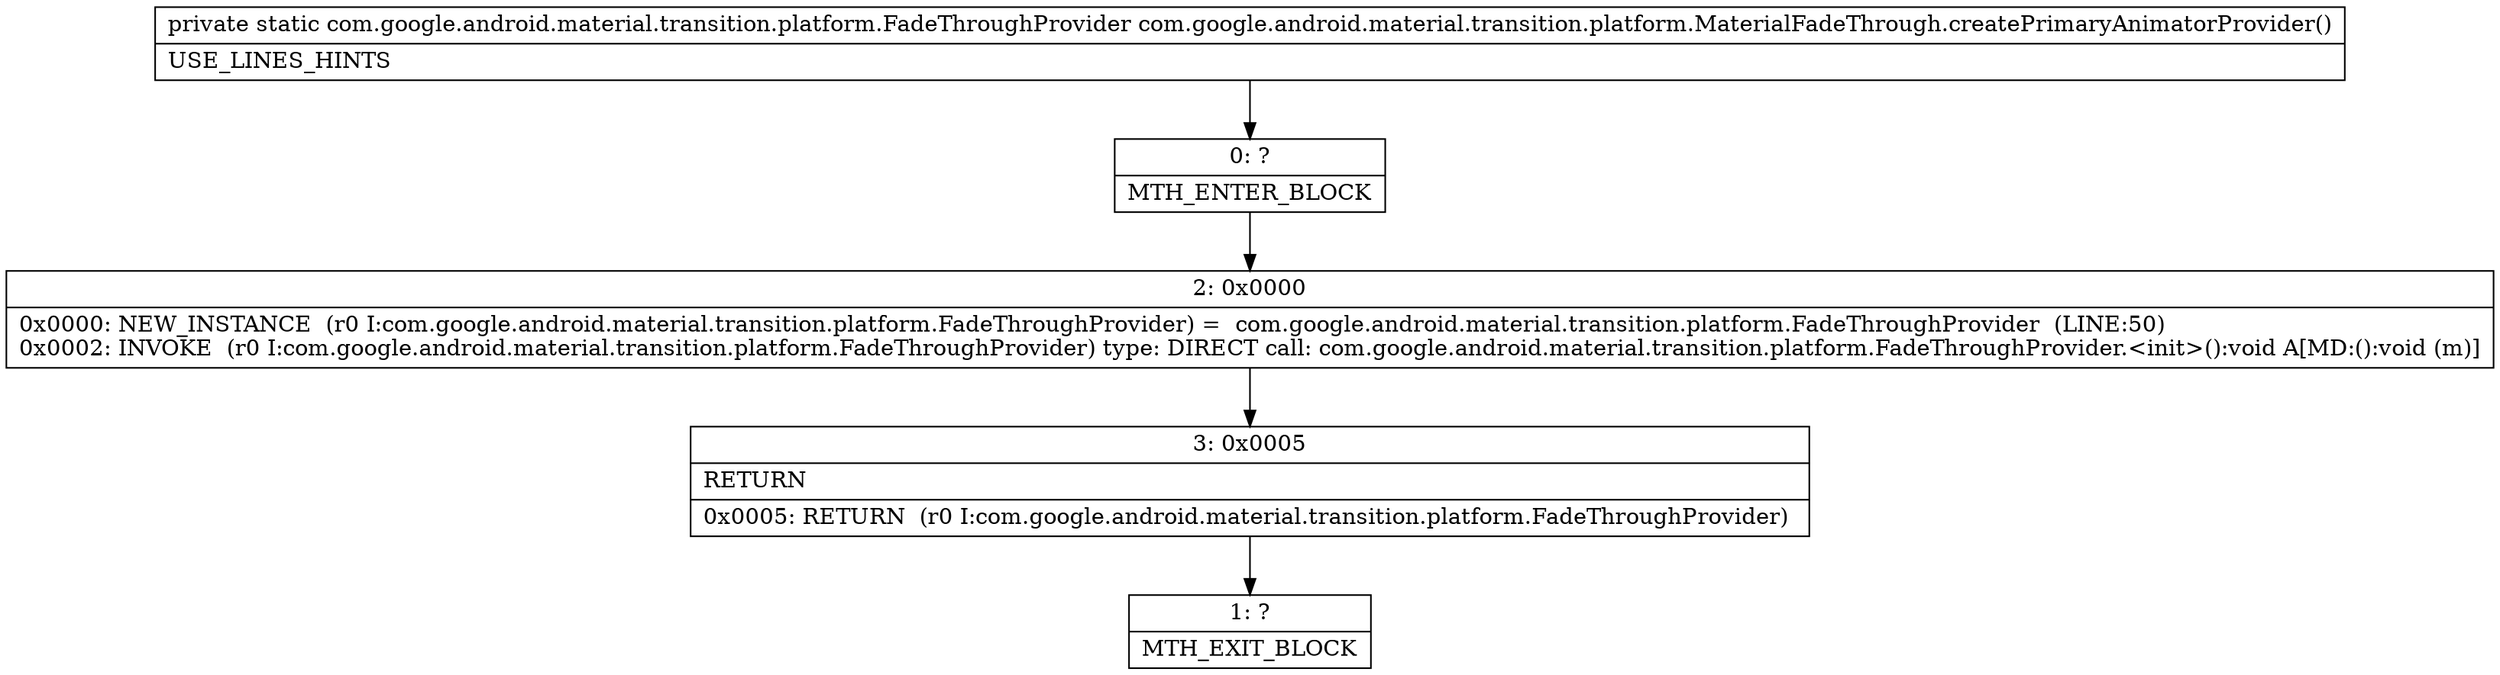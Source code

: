 digraph "CFG forcom.google.android.material.transition.platform.MaterialFadeThrough.createPrimaryAnimatorProvider()Lcom\/google\/android\/material\/transition\/platform\/FadeThroughProvider;" {
Node_0 [shape=record,label="{0\:\ ?|MTH_ENTER_BLOCK\l}"];
Node_2 [shape=record,label="{2\:\ 0x0000|0x0000: NEW_INSTANCE  (r0 I:com.google.android.material.transition.platform.FadeThroughProvider) =  com.google.android.material.transition.platform.FadeThroughProvider  (LINE:50)\l0x0002: INVOKE  (r0 I:com.google.android.material.transition.platform.FadeThroughProvider) type: DIRECT call: com.google.android.material.transition.platform.FadeThroughProvider.\<init\>():void A[MD:():void (m)]\l}"];
Node_3 [shape=record,label="{3\:\ 0x0005|RETURN\l|0x0005: RETURN  (r0 I:com.google.android.material.transition.platform.FadeThroughProvider) \l}"];
Node_1 [shape=record,label="{1\:\ ?|MTH_EXIT_BLOCK\l}"];
MethodNode[shape=record,label="{private static com.google.android.material.transition.platform.FadeThroughProvider com.google.android.material.transition.platform.MaterialFadeThrough.createPrimaryAnimatorProvider()  | USE_LINES_HINTS\l}"];
MethodNode -> Node_0;Node_0 -> Node_2;
Node_2 -> Node_3;
Node_3 -> Node_1;
}

